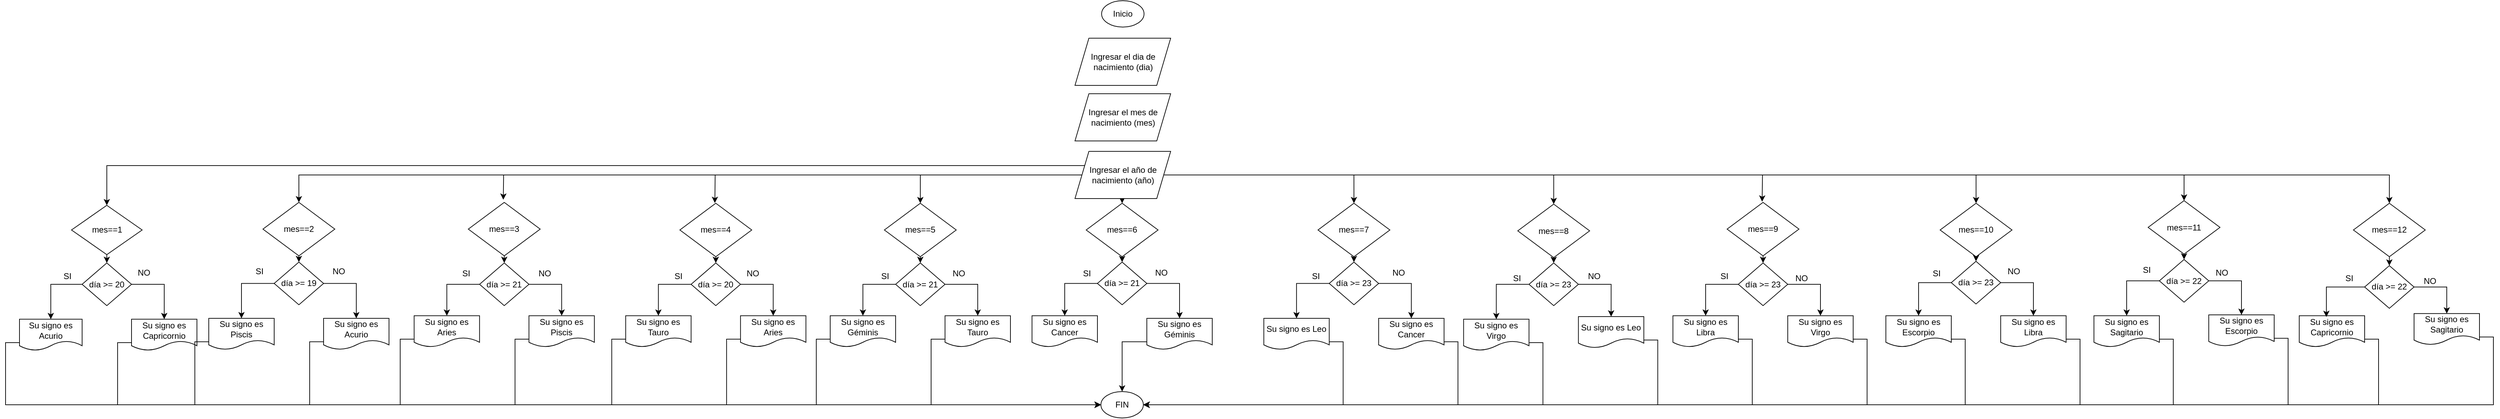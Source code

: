 <mxfile version="24.0.1" type="google">
  <diagram name="Página-1" id="RFd3nQmtXvrP8L3LUhLY">
    <mxGraphModel grid="1" page="1" gridSize="10" guides="1" tooltips="1" connect="1" arrows="1" fold="1" pageScale="1" pageWidth="827" pageHeight="1169" math="0" shadow="0">
      <root>
        <mxCell id="0" />
        <mxCell id="1" parent="0" />
        <mxCell id="sHqzyULpG_yxHivqWB2C-1" value="Inicio" style="ellipse;whiteSpace=wrap;html=1;" vertex="1" parent="1">
          <mxGeometry x="-414" y="-3758" width="61" height="38" as="geometry" />
        </mxCell>
        <mxCell id="sHqzyULpG_yxHivqWB2C-2" value="Ingresar el dia de nacimiento (dia)" style="shape=parallelogram;perimeter=parallelogramPerimeter;whiteSpace=wrap;html=1;fixedSize=1;" vertex="1" parent="1">
          <mxGeometry x="-452.25" y="-3704" width="137.5" height="68" as="geometry" />
        </mxCell>
        <mxCell id="sHqzyULpG_yxHivqWB2C-3" value="Ingresar el mes de nacimiento (mes)" style="shape=parallelogram;perimeter=parallelogramPerimeter;whiteSpace=wrap;html=1;fixedSize=1;" vertex="1" parent="1">
          <mxGeometry x="-452.25" y="-3624" width="137.5" height="68" as="geometry" />
        </mxCell>
        <mxCell id="sHqzyULpG_yxHivqWB2C-4" style="edgeStyle=orthogonalEdgeStyle;rounded=0;orthogonalLoop=1;jettySize=auto;html=1;exitX=0;exitY=0.5;exitDx=0;exitDy=0;" edge="1" parent="1" source="sHqzyULpG_yxHivqWB2C-16">
          <mxGeometry relative="1" as="geometry">
            <mxPoint x="-1273.765" y="-3471.353" as="targetPoint" />
          </mxGeometry>
        </mxCell>
        <mxCell id="sHqzyULpG_yxHivqWB2C-5" style="edgeStyle=orthogonalEdgeStyle;rounded=0;orthogonalLoop=1;jettySize=auto;html=1;exitX=0;exitY=0.5;exitDx=0;exitDy=0;" edge="1" parent="1" source="sHqzyULpG_yxHivqWB2C-16">
          <mxGeometry relative="1" as="geometry">
            <mxPoint x="-969.765" y="-3466.647" as="targetPoint" />
          </mxGeometry>
        </mxCell>
        <mxCell id="sHqzyULpG_yxHivqWB2C-6" style="edgeStyle=orthogonalEdgeStyle;rounded=0;orthogonalLoop=1;jettySize=auto;html=1;exitX=0;exitY=0.5;exitDx=0;exitDy=0;entryX=0.5;entryY=0;entryDx=0;entryDy=0;" edge="1" parent="1" source="sHqzyULpG_yxHivqWB2C-16" target="sHqzyULpG_yxHivqWB2C-54">
          <mxGeometry relative="1" as="geometry" />
        </mxCell>
        <mxCell id="sHqzyULpG_yxHivqWB2C-7" style="edgeStyle=orthogonalEdgeStyle;rounded=0;orthogonalLoop=1;jettySize=auto;html=1;exitX=0.5;exitY=1;exitDx=0;exitDy=0;entryX=0.5;entryY=0;entryDx=0;entryDy=0;" edge="1" parent="1" source="sHqzyULpG_yxHivqWB2C-16" target="sHqzyULpG_yxHivqWB2C-63">
          <mxGeometry relative="1" as="geometry" />
        </mxCell>
        <mxCell id="sHqzyULpG_yxHivqWB2C-8" style="edgeStyle=orthogonalEdgeStyle;rounded=0;orthogonalLoop=1;jettySize=auto;html=1;exitX=1;exitY=0.5;exitDx=0;exitDy=0;entryX=0.5;entryY=0;entryDx=0;entryDy=0;" edge="1" parent="1" source="sHqzyULpG_yxHivqWB2C-16" target="sHqzyULpG_yxHivqWB2C-71">
          <mxGeometry relative="1" as="geometry" />
        </mxCell>
        <mxCell id="sHqzyULpG_yxHivqWB2C-9" style="edgeStyle=orthogonalEdgeStyle;rounded=0;orthogonalLoop=1;jettySize=auto;html=1;exitX=1;exitY=0.5;exitDx=0;exitDy=0;entryX=0.5;entryY=0;entryDx=0;entryDy=0;" edge="1" parent="1" source="sHqzyULpG_yxHivqWB2C-16" target="sHqzyULpG_yxHivqWB2C-80">
          <mxGeometry relative="1" as="geometry" />
        </mxCell>
        <mxCell id="sHqzyULpG_yxHivqWB2C-10" style="edgeStyle=orthogonalEdgeStyle;rounded=0;orthogonalLoop=1;jettySize=auto;html=1;exitX=1;exitY=0.5;exitDx=0;exitDy=0;" edge="1" parent="1" source="sHqzyULpG_yxHivqWB2C-16">
          <mxGeometry relative="1" as="geometry">
            <mxPoint x="535.177" y="-3468.529" as="targetPoint" />
          </mxGeometry>
        </mxCell>
        <mxCell id="sHqzyULpG_yxHivqWB2C-11" style="edgeStyle=orthogonalEdgeStyle;rounded=0;orthogonalLoop=1;jettySize=auto;html=1;exitX=1;exitY=0.5;exitDx=0;exitDy=0;entryX=0.5;entryY=0;entryDx=0;entryDy=0;" edge="1" parent="1" source="sHqzyULpG_yxHivqWB2C-16" target="sHqzyULpG_yxHivqWB2C-98">
          <mxGeometry relative="1" as="geometry" />
        </mxCell>
        <mxCell id="sHqzyULpG_yxHivqWB2C-12" style="edgeStyle=orthogonalEdgeStyle;rounded=0;orthogonalLoop=1;jettySize=auto;html=1;exitX=0;exitY=0.5;exitDx=0;exitDy=0;entryX=0.5;entryY=0;entryDx=0;entryDy=0;" edge="1" parent="1" source="sHqzyULpG_yxHivqWB2C-16" target="sHqzyULpG_yxHivqWB2C-25">
          <mxGeometry relative="1" as="geometry" />
        </mxCell>
        <mxCell id="sHqzyULpG_yxHivqWB2C-13" style="edgeStyle=orthogonalEdgeStyle;rounded=0;orthogonalLoop=1;jettySize=auto;html=1;exitX=0;exitY=0.25;exitDx=0;exitDy=0;entryX=0.5;entryY=0;entryDx=0;entryDy=0;" edge="1" parent="1" source="sHqzyULpG_yxHivqWB2C-16" target="sHqzyULpG_yxHivqWB2C-18">
          <mxGeometry relative="1" as="geometry" />
        </mxCell>
        <mxCell id="sHqzyULpG_yxHivqWB2C-14" style="edgeStyle=orthogonalEdgeStyle;rounded=0;orthogonalLoop=1;jettySize=auto;html=1;exitX=1;exitY=0.5;exitDx=0;exitDy=0;entryX=0.5;entryY=0;entryDx=0;entryDy=0;" edge="1" parent="1" source="sHqzyULpG_yxHivqWB2C-16" target="sHqzyULpG_yxHivqWB2C-107">
          <mxGeometry relative="1" as="geometry" />
        </mxCell>
        <mxCell id="sHqzyULpG_yxHivqWB2C-15" style="edgeStyle=orthogonalEdgeStyle;rounded=0;orthogonalLoop=1;jettySize=auto;html=1;exitX=1;exitY=0.5;exitDx=0;exitDy=0;entryX=0.5;entryY=0;entryDx=0;entryDy=0;" edge="1" parent="1" source="sHqzyULpG_yxHivqWB2C-16" target="sHqzyULpG_yxHivqWB2C-116">
          <mxGeometry relative="1" as="geometry" />
        </mxCell>
        <mxCell id="sHqzyULpG_yxHivqWB2C-16" value="Ingresar el año de nacimiento (año)" style="shape=parallelogram;perimeter=parallelogramPerimeter;whiteSpace=wrap;html=1;fixedSize=1;" vertex="1" parent="1">
          <mxGeometry x="-452.25" y="-3541" width="137.5" height="68" as="geometry" />
        </mxCell>
        <mxCell id="sHqzyULpG_yxHivqWB2C-17" style="edgeStyle=orthogonalEdgeStyle;rounded=0;orthogonalLoop=1;jettySize=auto;html=1;exitX=0.5;exitY=1;exitDx=0;exitDy=0;entryX=0.5;entryY=0;entryDx=0;entryDy=0;" edge="1" parent="1" source="sHqzyULpG_yxHivqWB2C-18" target="sHqzyULpG_yxHivqWB2C-21">
          <mxGeometry relative="1" as="geometry" />
        </mxCell>
        <mxCell id="sHqzyULpG_yxHivqWB2C-18" value="mes==1" style="rhombus;whiteSpace=wrap;html=1;" vertex="1" parent="1">
          <mxGeometry x="-1894.25" y="-3463.25" width="101.5" height="71" as="geometry" />
        </mxCell>
        <mxCell id="sHqzyULpG_yxHivqWB2C-19" style="edgeStyle=orthogonalEdgeStyle;rounded=0;orthogonalLoop=1;jettySize=auto;html=1;exitX=0;exitY=0.5;exitDx=0;exitDy=0;entryX=0.5;entryY=0;entryDx=0;entryDy=0;" edge="1" parent="1" source="sHqzyULpG_yxHivqWB2C-21" target="sHqzyULpG_yxHivqWB2C-23">
          <mxGeometry relative="1" as="geometry" />
        </mxCell>
        <mxCell id="sHqzyULpG_yxHivqWB2C-20" style="edgeStyle=orthogonalEdgeStyle;rounded=0;orthogonalLoop=1;jettySize=auto;html=1;exitX=1;exitY=0.5;exitDx=0;exitDy=0;entryX=0.5;entryY=0;entryDx=0;entryDy=0;" edge="1" parent="1" source="sHqzyULpG_yxHivqWB2C-21" target="sHqzyULpG_yxHivqWB2C-27">
          <mxGeometry relative="1" as="geometry" />
        </mxCell>
        <mxCell id="sHqzyULpG_yxHivqWB2C-21" value="día &amp;gt;= 20" style="rhombus;whiteSpace=wrap;html=1;" vertex="1" parent="1">
          <mxGeometry x="-1879" y="-3380.25" width="71" height="61.5" as="geometry" />
        </mxCell>
        <mxCell id="sHqzyULpG_yxHivqWB2C-22" style="edgeStyle=orthogonalEdgeStyle;rounded=0;orthogonalLoop=1;jettySize=auto;html=1;exitX=0;exitY=0.75;exitDx=0;exitDy=0;entryX=0;entryY=0.5;entryDx=0;entryDy=0;" edge="1" parent="1" source="sHqzyULpG_yxHivqWB2C-23" target="sHqzyULpG_yxHivqWB2C-124">
          <mxGeometry relative="1" as="geometry" />
        </mxCell>
        <mxCell id="sHqzyULpG_yxHivqWB2C-23" value="Su signo es Acurio" style="shape=document;whiteSpace=wrap;html=1;boundedLbl=1;" vertex="1" parent="1">
          <mxGeometry x="-1969" y="-3299.25" width="90" height="45" as="geometry" />
        </mxCell>
        <mxCell id="sHqzyULpG_yxHivqWB2C-24" style="edgeStyle=orthogonalEdgeStyle;rounded=0;orthogonalLoop=1;jettySize=auto;html=1;exitX=0.5;exitY=1;exitDx=0;exitDy=0;entryX=0.5;entryY=0;entryDx=0;entryDy=0;" edge="1" parent="1" source="sHqzyULpG_yxHivqWB2C-25" target="sHqzyULpG_yxHivqWB2C-32">
          <mxGeometry relative="1" as="geometry" />
        </mxCell>
        <mxCell id="sHqzyULpG_yxHivqWB2C-25" value="mes==2" style="rhombus;whiteSpace=wrap;html=1;" vertex="1" parent="1">
          <mxGeometry x="-1619.12" y="-3467.5" width="103.25" height="77" as="geometry" />
        </mxCell>
        <mxCell id="sHqzyULpG_yxHivqWB2C-26" style="edgeStyle=orthogonalEdgeStyle;rounded=0;orthogonalLoop=1;jettySize=auto;html=1;exitX=0;exitY=0.75;exitDx=0;exitDy=0;entryX=0;entryY=0.5;entryDx=0;entryDy=0;" edge="1" parent="1" source="sHqzyULpG_yxHivqWB2C-27" target="sHqzyULpG_yxHivqWB2C-124">
          <mxGeometry relative="1" as="geometry" />
        </mxCell>
        <mxCell id="sHqzyULpG_yxHivqWB2C-27" value="Su signo es Capricornio" style="shape=document;whiteSpace=wrap;html=1;boundedLbl=1;" vertex="1" parent="1">
          <mxGeometry x="-1808" y="-3299.25" width="94" height="45" as="geometry" />
        </mxCell>
        <mxCell id="sHqzyULpG_yxHivqWB2C-28" style="edgeStyle=orthogonalEdgeStyle;rounded=0;orthogonalLoop=1;jettySize=auto;html=1;exitX=0;exitY=0.75;exitDx=0;exitDy=0;entryX=0;entryY=0.5;entryDx=0;entryDy=0;" edge="1" parent="1" source="sHqzyULpG_yxHivqWB2C-29" target="sHqzyULpG_yxHivqWB2C-124">
          <mxGeometry relative="1" as="geometry" />
        </mxCell>
        <mxCell id="sHqzyULpG_yxHivqWB2C-29" value="Su signo es Piscis" style="shape=document;whiteSpace=wrap;html=1;boundedLbl=1;" vertex="1" parent="1">
          <mxGeometry x="-1697" y="-3300.5" width="94" height="45" as="geometry" />
        </mxCell>
        <mxCell id="sHqzyULpG_yxHivqWB2C-30" style="edgeStyle=orthogonalEdgeStyle;rounded=0;orthogonalLoop=1;jettySize=auto;html=1;exitX=0;exitY=0.5;exitDx=0;exitDy=0;entryX=0.5;entryY=0;entryDx=0;entryDy=0;" edge="1" parent="1" source="sHqzyULpG_yxHivqWB2C-32" target="sHqzyULpG_yxHivqWB2C-29">
          <mxGeometry relative="1" as="geometry" />
        </mxCell>
        <mxCell id="sHqzyULpG_yxHivqWB2C-31" style="edgeStyle=orthogonalEdgeStyle;rounded=0;orthogonalLoop=1;jettySize=auto;html=1;exitX=1;exitY=0.5;exitDx=0;exitDy=0;entryX=0.5;entryY=0;entryDx=0;entryDy=0;" edge="1" parent="1" source="sHqzyULpG_yxHivqWB2C-32" target="sHqzyULpG_yxHivqWB2C-34">
          <mxGeometry relative="1" as="geometry" />
        </mxCell>
        <mxCell id="sHqzyULpG_yxHivqWB2C-32" value="día &amp;gt;= 19" style="rhombus;whiteSpace=wrap;html=1;" vertex="1" parent="1">
          <mxGeometry x="-1603" y="-3381.5" width="71" height="61.5" as="geometry" />
        </mxCell>
        <mxCell id="sHqzyULpG_yxHivqWB2C-33" style="edgeStyle=orthogonalEdgeStyle;rounded=0;orthogonalLoop=1;jettySize=auto;html=1;exitX=0;exitY=0.75;exitDx=0;exitDy=0;entryX=0;entryY=0.5;entryDx=0;entryDy=0;" edge="1" parent="1" source="sHqzyULpG_yxHivqWB2C-34" target="sHqzyULpG_yxHivqWB2C-124">
          <mxGeometry relative="1" as="geometry" />
        </mxCell>
        <mxCell id="sHqzyULpG_yxHivqWB2C-34" value="Su signo es Acurio" style="shape=document;whiteSpace=wrap;html=1;boundedLbl=1;" vertex="1" parent="1">
          <mxGeometry x="-1532" y="-3300.5" width="94" height="45" as="geometry" />
        </mxCell>
        <mxCell id="sHqzyULpG_yxHivqWB2C-35" style="edgeStyle=orthogonalEdgeStyle;rounded=0;orthogonalLoop=1;jettySize=auto;html=1;exitX=0.5;exitY=1;exitDx=0;exitDy=0;entryX=0.5;entryY=0;entryDx=0;entryDy=0;" edge="1" parent="1" source="sHqzyULpG_yxHivqWB2C-36" target="sHqzyULpG_yxHivqWB2C-39">
          <mxGeometry relative="1" as="geometry" />
        </mxCell>
        <mxCell id="sHqzyULpG_yxHivqWB2C-36" value="mes==3" style="rhombus;whiteSpace=wrap;html=1;" vertex="1" parent="1">
          <mxGeometry x="-1324" y="-3467.5" width="103.25" height="77" as="geometry" />
        </mxCell>
        <mxCell id="sHqzyULpG_yxHivqWB2C-37" style="edgeStyle=orthogonalEdgeStyle;rounded=0;orthogonalLoop=1;jettySize=auto;html=1;exitX=0;exitY=0.5;exitDx=0;exitDy=0;entryX=0.5;entryY=0;entryDx=0;entryDy=0;" edge="1" parent="1" source="sHqzyULpG_yxHivqWB2C-39" target="sHqzyULpG_yxHivqWB2C-41">
          <mxGeometry relative="1" as="geometry" />
        </mxCell>
        <mxCell id="sHqzyULpG_yxHivqWB2C-38" style="edgeStyle=orthogonalEdgeStyle;rounded=0;orthogonalLoop=1;jettySize=auto;html=1;exitX=1;exitY=0.5;exitDx=0;exitDy=0;entryX=0.5;entryY=0;entryDx=0;entryDy=0;" edge="1" parent="1" source="sHqzyULpG_yxHivqWB2C-39" target="sHqzyULpG_yxHivqWB2C-43">
          <mxGeometry relative="1" as="geometry" />
        </mxCell>
        <mxCell id="sHqzyULpG_yxHivqWB2C-39" value="día &amp;gt;= 21" style="rhombus;whiteSpace=wrap;html=1;" vertex="1" parent="1">
          <mxGeometry x="-1307.88" y="-3380.25" width="71" height="61.5" as="geometry" />
        </mxCell>
        <mxCell id="sHqzyULpG_yxHivqWB2C-40" style="edgeStyle=orthogonalEdgeStyle;rounded=0;orthogonalLoop=1;jettySize=auto;html=1;exitX=0;exitY=0.75;exitDx=0;exitDy=0;entryX=0;entryY=0.5;entryDx=0;entryDy=0;" edge="1" parent="1" source="sHqzyULpG_yxHivqWB2C-41" target="sHqzyULpG_yxHivqWB2C-124">
          <mxGeometry relative="1" as="geometry" />
        </mxCell>
        <mxCell id="sHqzyULpG_yxHivqWB2C-41" value="Su signo es Aries" style="shape=document;whiteSpace=wrap;html=1;boundedLbl=1;" vertex="1" parent="1">
          <mxGeometry x="-1401.88" y="-3304.25" width="94" height="45" as="geometry" />
        </mxCell>
        <mxCell id="sHqzyULpG_yxHivqWB2C-42" style="edgeStyle=orthogonalEdgeStyle;rounded=0;orthogonalLoop=1;jettySize=auto;html=1;exitX=0;exitY=0.75;exitDx=0;exitDy=0;entryX=0;entryY=0.5;entryDx=0;entryDy=0;" edge="1" parent="1" source="sHqzyULpG_yxHivqWB2C-43" target="sHqzyULpG_yxHivqWB2C-124">
          <mxGeometry relative="1" as="geometry" />
        </mxCell>
        <mxCell id="sHqzyULpG_yxHivqWB2C-43" value="Su signo es Piscis" style="shape=document;whiteSpace=wrap;html=1;boundedLbl=1;" vertex="1" parent="1">
          <mxGeometry x="-1236.88" y="-3304.25" width="94" height="45" as="geometry" />
        </mxCell>
        <mxCell id="sHqzyULpG_yxHivqWB2C-44" style="edgeStyle=orthogonalEdgeStyle;rounded=0;orthogonalLoop=1;jettySize=auto;html=1;exitX=0.5;exitY=1;exitDx=0;exitDy=0;entryX=0.5;entryY=0;entryDx=0;entryDy=0;" edge="1" parent="1" source="sHqzyULpG_yxHivqWB2C-45" target="sHqzyULpG_yxHivqWB2C-48">
          <mxGeometry relative="1" as="geometry" />
        </mxCell>
        <mxCell id="sHqzyULpG_yxHivqWB2C-45" value="mes==4" style="rhombus;whiteSpace=wrap;html=1;" vertex="1" parent="1">
          <mxGeometry x="-1020" y="-3466.25" width="103.25" height="77" as="geometry" />
        </mxCell>
        <mxCell id="sHqzyULpG_yxHivqWB2C-46" style="edgeStyle=orthogonalEdgeStyle;rounded=0;orthogonalLoop=1;jettySize=auto;html=1;exitX=0;exitY=0.5;exitDx=0;exitDy=0;entryX=0.5;entryY=0;entryDx=0;entryDy=0;" edge="1" parent="1" source="sHqzyULpG_yxHivqWB2C-48" target="sHqzyULpG_yxHivqWB2C-52">
          <mxGeometry relative="1" as="geometry" />
        </mxCell>
        <mxCell id="sHqzyULpG_yxHivqWB2C-47" style="edgeStyle=orthogonalEdgeStyle;rounded=0;orthogonalLoop=1;jettySize=auto;html=1;exitX=1;exitY=0.5;exitDx=0;exitDy=0;entryX=0.5;entryY=0;entryDx=0;entryDy=0;" edge="1" parent="1" source="sHqzyULpG_yxHivqWB2C-48" target="sHqzyULpG_yxHivqWB2C-50">
          <mxGeometry relative="1" as="geometry" />
        </mxCell>
        <mxCell id="sHqzyULpG_yxHivqWB2C-48" value="día &amp;gt;= 20" style="rhombus;whiteSpace=wrap;html=1;" vertex="1" parent="1">
          <mxGeometry x="-1003.88" y="-3380.25" width="71" height="61.5" as="geometry" />
        </mxCell>
        <mxCell id="sHqzyULpG_yxHivqWB2C-49" style="edgeStyle=orthogonalEdgeStyle;rounded=0;orthogonalLoop=1;jettySize=auto;html=1;exitX=0;exitY=0.75;exitDx=0;exitDy=0;entryX=0;entryY=0.5;entryDx=0;entryDy=0;" edge="1" parent="1" source="sHqzyULpG_yxHivqWB2C-50" target="sHqzyULpG_yxHivqWB2C-124">
          <mxGeometry relative="1" as="geometry" />
        </mxCell>
        <mxCell id="sHqzyULpG_yxHivqWB2C-50" value="Su signo es Aries" style="shape=document;whiteSpace=wrap;html=1;boundedLbl=1;" vertex="1" parent="1">
          <mxGeometry x="-932.88" y="-3304.25" width="94" height="45" as="geometry" />
        </mxCell>
        <mxCell id="sHqzyULpG_yxHivqWB2C-51" style="edgeStyle=orthogonalEdgeStyle;rounded=0;orthogonalLoop=1;jettySize=auto;html=1;exitX=0;exitY=0.75;exitDx=0;exitDy=0;entryX=0;entryY=0.5;entryDx=0;entryDy=0;" edge="1" parent="1" source="sHqzyULpG_yxHivqWB2C-52" target="sHqzyULpG_yxHivqWB2C-124">
          <mxGeometry relative="1" as="geometry" />
        </mxCell>
        <mxCell id="sHqzyULpG_yxHivqWB2C-52" value="Su signo es Tauro" style="shape=document;whiteSpace=wrap;html=1;boundedLbl=1;" vertex="1" parent="1">
          <mxGeometry x="-1097.88" y="-3304.25" width="94" height="45" as="geometry" />
        </mxCell>
        <mxCell id="sHqzyULpG_yxHivqWB2C-53" style="edgeStyle=orthogonalEdgeStyle;rounded=0;orthogonalLoop=1;jettySize=auto;html=1;exitX=0.5;exitY=1;exitDx=0;exitDy=0;entryX=0.5;entryY=0;entryDx=0;entryDy=0;" edge="1" parent="1" source="sHqzyULpG_yxHivqWB2C-54" target="sHqzyULpG_yxHivqWB2C-57">
          <mxGeometry relative="1" as="geometry" />
        </mxCell>
        <mxCell id="sHqzyULpG_yxHivqWB2C-54" value="mes==5" style="rhombus;whiteSpace=wrap;html=1;" vertex="1" parent="1">
          <mxGeometry x="-726.12" y="-3466.25" width="103.25" height="77" as="geometry" />
        </mxCell>
        <mxCell id="sHqzyULpG_yxHivqWB2C-55" style="edgeStyle=orthogonalEdgeStyle;rounded=0;orthogonalLoop=1;jettySize=auto;html=1;exitX=0;exitY=0.5;exitDx=0;exitDy=0;entryX=0.5;entryY=0;entryDx=0;entryDy=0;" edge="1" parent="1" source="sHqzyULpG_yxHivqWB2C-57" target="sHqzyULpG_yxHivqWB2C-59">
          <mxGeometry relative="1" as="geometry" />
        </mxCell>
        <mxCell id="sHqzyULpG_yxHivqWB2C-56" style="edgeStyle=orthogonalEdgeStyle;rounded=0;orthogonalLoop=1;jettySize=auto;html=1;exitX=1;exitY=0.5;exitDx=0;exitDy=0;entryX=0.5;entryY=0;entryDx=0;entryDy=0;" edge="1" parent="1" source="sHqzyULpG_yxHivqWB2C-57" target="sHqzyULpG_yxHivqWB2C-61">
          <mxGeometry relative="1" as="geometry" />
        </mxCell>
        <mxCell id="sHqzyULpG_yxHivqWB2C-57" value="día &amp;gt;= 21" style="rhombus;whiteSpace=wrap;html=1;" vertex="1" parent="1">
          <mxGeometry x="-710" y="-3380.25" width="71" height="61.5" as="geometry" />
        </mxCell>
        <mxCell id="sHqzyULpG_yxHivqWB2C-58" style="edgeStyle=orthogonalEdgeStyle;rounded=0;orthogonalLoop=1;jettySize=auto;html=1;exitX=0;exitY=0.75;exitDx=0;exitDy=0;entryX=0;entryY=0.5;entryDx=0;entryDy=0;" edge="1" parent="1" source="sHqzyULpG_yxHivqWB2C-59" target="sHqzyULpG_yxHivqWB2C-124">
          <mxGeometry relative="1" as="geometry" />
        </mxCell>
        <mxCell id="sHqzyULpG_yxHivqWB2C-59" value="Su signo es Géminis" style="shape=document;whiteSpace=wrap;html=1;boundedLbl=1;" vertex="1" parent="1">
          <mxGeometry x="-804" y="-3304.25" width="94" height="45" as="geometry" />
        </mxCell>
        <mxCell id="sHqzyULpG_yxHivqWB2C-60" style="edgeStyle=orthogonalEdgeStyle;rounded=0;orthogonalLoop=1;jettySize=auto;html=1;exitX=0;exitY=0.75;exitDx=0;exitDy=0;entryX=0;entryY=0.5;entryDx=0;entryDy=0;" edge="1" parent="1" source="sHqzyULpG_yxHivqWB2C-61" target="sHqzyULpG_yxHivqWB2C-124">
          <mxGeometry relative="1" as="geometry" />
        </mxCell>
        <mxCell id="sHqzyULpG_yxHivqWB2C-61" value="Su signo es Tauro" style="shape=document;whiteSpace=wrap;html=1;boundedLbl=1;" vertex="1" parent="1">
          <mxGeometry x="-639" y="-3304.25" width="94" height="45" as="geometry" />
        </mxCell>
        <mxCell id="sHqzyULpG_yxHivqWB2C-62" style="edgeStyle=orthogonalEdgeStyle;rounded=0;orthogonalLoop=1;jettySize=auto;html=1;exitX=0.5;exitY=1;exitDx=0;exitDy=0;entryX=0.5;entryY=0;entryDx=0;entryDy=0;" edge="1" parent="1" source="sHqzyULpG_yxHivqWB2C-63" target="sHqzyULpG_yxHivqWB2C-66">
          <mxGeometry relative="1" as="geometry" />
        </mxCell>
        <mxCell id="sHqzyULpG_yxHivqWB2C-63" value="mes==6" style="rhombus;whiteSpace=wrap;html=1;" vertex="1" parent="1">
          <mxGeometry x="-436.12" y="-3466.25" width="103.25" height="77" as="geometry" />
        </mxCell>
        <mxCell id="sHqzyULpG_yxHivqWB2C-64" style="edgeStyle=orthogonalEdgeStyle;rounded=0;orthogonalLoop=1;jettySize=auto;html=1;exitX=0;exitY=0.5;exitDx=0;exitDy=0;entryX=0.5;entryY=0;entryDx=0;entryDy=0;" edge="1" parent="1" source="sHqzyULpG_yxHivqWB2C-66" target="sHqzyULpG_yxHivqWB2C-67">
          <mxGeometry relative="1" as="geometry" />
        </mxCell>
        <mxCell id="sHqzyULpG_yxHivqWB2C-65" style="edgeStyle=orthogonalEdgeStyle;rounded=0;orthogonalLoop=1;jettySize=auto;html=1;exitX=1;exitY=0.5;exitDx=0;exitDy=0;entryX=0.5;entryY=0;entryDx=0;entryDy=0;" edge="1" parent="1" source="sHqzyULpG_yxHivqWB2C-66" target="sHqzyULpG_yxHivqWB2C-69">
          <mxGeometry relative="1" as="geometry" />
        </mxCell>
        <mxCell id="sHqzyULpG_yxHivqWB2C-66" value="día &amp;gt;= 21" style="rhombus;whiteSpace=wrap;html=1;" vertex="1" parent="1">
          <mxGeometry x="-420" y="-3381.5" width="71" height="61.5" as="geometry" />
        </mxCell>
        <mxCell id="sHqzyULpG_yxHivqWB2C-67" value="Su signo es Cancer" style="shape=document;whiteSpace=wrap;html=1;boundedLbl=1;" vertex="1" parent="1">
          <mxGeometry x="-514" y="-3304.25" width="94" height="45" as="geometry" />
        </mxCell>
        <mxCell id="sHqzyULpG_yxHivqWB2C-68" style="edgeStyle=orthogonalEdgeStyle;rounded=0;orthogonalLoop=1;jettySize=auto;html=1;exitX=0;exitY=0.75;exitDx=0;exitDy=0;entryX=0.5;entryY=0;entryDx=0;entryDy=0;" edge="1" parent="1" source="sHqzyULpG_yxHivqWB2C-69" target="sHqzyULpG_yxHivqWB2C-124">
          <mxGeometry relative="1" as="geometry" />
        </mxCell>
        <mxCell id="sHqzyULpG_yxHivqWB2C-69" value="Su signo es Géminis" style="shape=document;whiteSpace=wrap;html=1;boundedLbl=1;" vertex="1" parent="1">
          <mxGeometry x="-349" y="-3300.5" width="94" height="45" as="geometry" />
        </mxCell>
        <mxCell id="sHqzyULpG_yxHivqWB2C-70" style="edgeStyle=orthogonalEdgeStyle;rounded=0;orthogonalLoop=1;jettySize=auto;html=1;exitX=0.5;exitY=1;exitDx=0;exitDy=0;entryX=0.5;entryY=0;entryDx=0;entryDy=0;" edge="1" parent="1" source="sHqzyULpG_yxHivqWB2C-71" target="sHqzyULpG_yxHivqWB2C-74">
          <mxGeometry relative="1" as="geometry" />
        </mxCell>
        <mxCell id="sHqzyULpG_yxHivqWB2C-71" value="mes==7" style="rhombus;whiteSpace=wrap;html=1;" vertex="1" parent="1">
          <mxGeometry x="-103" y="-3466.25" width="103.25" height="77" as="geometry" />
        </mxCell>
        <mxCell id="sHqzyULpG_yxHivqWB2C-72" style="edgeStyle=orthogonalEdgeStyle;rounded=0;orthogonalLoop=1;jettySize=auto;html=1;exitX=0;exitY=0.5;exitDx=0;exitDy=0;entryX=0.5;entryY=0;entryDx=0;entryDy=0;" edge="1" parent="1" source="sHqzyULpG_yxHivqWB2C-74" target="sHqzyULpG_yxHivqWB2C-76">
          <mxGeometry relative="1" as="geometry" />
        </mxCell>
        <mxCell id="sHqzyULpG_yxHivqWB2C-73" style="edgeStyle=orthogonalEdgeStyle;rounded=0;orthogonalLoop=1;jettySize=auto;html=1;exitX=1;exitY=0.5;exitDx=0;exitDy=0;entryX=0.5;entryY=0;entryDx=0;entryDy=0;" edge="1" parent="1" source="sHqzyULpG_yxHivqWB2C-74" target="sHqzyULpG_yxHivqWB2C-78">
          <mxGeometry relative="1" as="geometry" />
        </mxCell>
        <mxCell id="sHqzyULpG_yxHivqWB2C-74" value="día &amp;gt;= 23" style="rhombus;whiteSpace=wrap;html=1;" vertex="1" parent="1">
          <mxGeometry x="-86.88" y="-3381.5" width="71" height="61.5" as="geometry" />
        </mxCell>
        <mxCell id="sHqzyULpG_yxHivqWB2C-75" style="edgeStyle=orthogonalEdgeStyle;rounded=0;orthogonalLoop=1;jettySize=auto;html=1;exitX=1;exitY=0.75;exitDx=0;exitDy=0;entryX=1;entryY=0.5;entryDx=0;entryDy=0;" edge="1" parent="1" source="sHqzyULpG_yxHivqWB2C-76" target="sHqzyULpG_yxHivqWB2C-124">
          <mxGeometry relative="1" as="geometry" />
        </mxCell>
        <mxCell id="sHqzyULpG_yxHivqWB2C-76" value="Su signo es Leo" style="shape=document;whiteSpace=wrap;html=1;boundedLbl=1;" vertex="1" parent="1">
          <mxGeometry x="-180.88" y="-3300.5" width="94" height="45" as="geometry" />
        </mxCell>
        <mxCell id="sHqzyULpG_yxHivqWB2C-77" style="edgeStyle=orthogonalEdgeStyle;rounded=0;orthogonalLoop=1;jettySize=auto;html=1;exitX=1;exitY=0.75;exitDx=0;exitDy=0;entryX=1;entryY=0.5;entryDx=0;entryDy=0;" edge="1" parent="1" source="sHqzyULpG_yxHivqWB2C-78" target="sHqzyULpG_yxHivqWB2C-124">
          <mxGeometry relative="1" as="geometry" />
        </mxCell>
        <mxCell id="sHqzyULpG_yxHivqWB2C-78" value="Su signo es Cancer" style="shape=document;whiteSpace=wrap;html=1;boundedLbl=1;" vertex="1" parent="1">
          <mxGeometry x="-15.88" y="-3300.5" width="94" height="45" as="geometry" />
        </mxCell>
        <mxCell id="sHqzyULpG_yxHivqWB2C-79" style="edgeStyle=orthogonalEdgeStyle;rounded=0;orthogonalLoop=1;jettySize=auto;html=1;exitX=0.5;exitY=1;exitDx=0;exitDy=0;entryX=0.5;entryY=0;entryDx=0;entryDy=0;" edge="1" parent="1" source="sHqzyULpG_yxHivqWB2C-80" target="sHqzyULpG_yxHivqWB2C-83">
          <mxGeometry relative="1" as="geometry" />
        </mxCell>
        <mxCell id="sHqzyULpG_yxHivqWB2C-80" value="mes==8" style="rhombus;whiteSpace=wrap;html=1;" vertex="1" parent="1">
          <mxGeometry x="184.06" y="-3465" width="103.25" height="77" as="geometry" />
        </mxCell>
        <mxCell id="sHqzyULpG_yxHivqWB2C-81" style="edgeStyle=orthogonalEdgeStyle;rounded=0;orthogonalLoop=1;jettySize=auto;html=1;exitX=0;exitY=0.5;exitDx=0;exitDy=0;entryX=0.5;entryY=0;entryDx=0;entryDy=0;" edge="1" parent="1" source="sHqzyULpG_yxHivqWB2C-83" target="sHqzyULpG_yxHivqWB2C-85">
          <mxGeometry relative="1" as="geometry" />
        </mxCell>
        <mxCell id="sHqzyULpG_yxHivqWB2C-82" style="edgeStyle=orthogonalEdgeStyle;rounded=0;orthogonalLoop=1;jettySize=auto;html=1;exitX=1;exitY=0.5;exitDx=0;exitDy=0;entryX=0.5;entryY=0;entryDx=0;entryDy=0;" edge="1" parent="1" source="sHqzyULpG_yxHivqWB2C-83" target="sHqzyULpG_yxHivqWB2C-87">
          <mxGeometry relative="1" as="geometry" />
        </mxCell>
        <mxCell id="sHqzyULpG_yxHivqWB2C-83" value="día &amp;gt;= 23" style="rhombus;whiteSpace=wrap;html=1;" vertex="1" parent="1">
          <mxGeometry x="200.19" y="-3380.25" width="71" height="61.5" as="geometry" />
        </mxCell>
        <mxCell id="sHqzyULpG_yxHivqWB2C-84" style="edgeStyle=orthogonalEdgeStyle;rounded=0;orthogonalLoop=1;jettySize=auto;html=1;exitX=1;exitY=0.75;exitDx=0;exitDy=0;entryX=1;entryY=0.5;entryDx=0;entryDy=0;" edge="1" parent="1" source="sHqzyULpG_yxHivqWB2C-85" target="sHqzyULpG_yxHivqWB2C-124">
          <mxGeometry relative="1" as="geometry" />
        </mxCell>
        <mxCell id="sHqzyULpG_yxHivqWB2C-85" value="Su signo es Virgo" style="shape=document;whiteSpace=wrap;html=1;boundedLbl=1;" vertex="1" parent="1">
          <mxGeometry x="106.19" y="-3299.25" width="94" height="45" as="geometry" />
        </mxCell>
        <mxCell id="sHqzyULpG_yxHivqWB2C-86" style="edgeStyle=orthogonalEdgeStyle;rounded=0;orthogonalLoop=1;jettySize=auto;html=1;exitX=1;exitY=0.75;exitDx=0;exitDy=0;entryX=1;entryY=0.5;entryDx=0;entryDy=0;" edge="1" parent="1" source="sHqzyULpG_yxHivqWB2C-87" target="sHqzyULpG_yxHivqWB2C-124">
          <mxGeometry relative="1" as="geometry" />
        </mxCell>
        <mxCell id="sHqzyULpG_yxHivqWB2C-87" value="Su signo es Leo" style="shape=document;whiteSpace=wrap;html=1;boundedLbl=1;" vertex="1" parent="1">
          <mxGeometry x="271.19" y="-3303" width="94" height="45" as="geometry" />
        </mxCell>
        <mxCell id="sHqzyULpG_yxHivqWB2C-88" style="edgeStyle=orthogonalEdgeStyle;rounded=0;orthogonalLoop=1;jettySize=auto;html=1;exitX=0.5;exitY=1;exitDx=0;exitDy=0;entryX=0.5;entryY=0;entryDx=0;entryDy=0;" edge="1" parent="1" source="sHqzyULpG_yxHivqWB2C-89" target="sHqzyULpG_yxHivqWB2C-92">
          <mxGeometry relative="1" as="geometry" />
        </mxCell>
        <mxCell id="sHqzyULpG_yxHivqWB2C-89" value="mes==9" style="rhombus;whiteSpace=wrap;html=1;" vertex="1" parent="1">
          <mxGeometry x="484.87" y="-3467.5" width="103.25" height="77" as="geometry" />
        </mxCell>
        <mxCell id="sHqzyULpG_yxHivqWB2C-90" style="edgeStyle=orthogonalEdgeStyle;rounded=0;orthogonalLoop=1;jettySize=auto;html=1;exitX=0;exitY=0.5;exitDx=0;exitDy=0;entryX=0.5;entryY=0;entryDx=0;entryDy=0;" edge="1" parent="1" source="sHqzyULpG_yxHivqWB2C-92" target="sHqzyULpG_yxHivqWB2C-94">
          <mxGeometry relative="1" as="geometry" />
        </mxCell>
        <mxCell id="sHqzyULpG_yxHivqWB2C-91" style="edgeStyle=orthogonalEdgeStyle;rounded=0;orthogonalLoop=1;jettySize=auto;html=1;exitX=1;exitY=0.5;exitDx=0;exitDy=0;entryX=0.5;entryY=0;entryDx=0;entryDy=0;" edge="1" parent="1" source="sHqzyULpG_yxHivqWB2C-92" target="sHqzyULpG_yxHivqWB2C-96">
          <mxGeometry relative="1" as="geometry" />
        </mxCell>
        <mxCell id="sHqzyULpG_yxHivqWB2C-92" value="día &amp;gt;= 23" style="rhombus;whiteSpace=wrap;html=1;" vertex="1" parent="1">
          <mxGeometry x="501" y="-3380.25" width="71" height="61.5" as="geometry" />
        </mxCell>
        <mxCell id="sHqzyULpG_yxHivqWB2C-93" style="edgeStyle=orthogonalEdgeStyle;rounded=0;orthogonalLoop=1;jettySize=auto;html=1;exitX=1;exitY=0.75;exitDx=0;exitDy=0;entryX=1;entryY=0.5;entryDx=0;entryDy=0;" edge="1" parent="1" source="sHqzyULpG_yxHivqWB2C-94" target="sHqzyULpG_yxHivqWB2C-124">
          <mxGeometry relative="1" as="geometry" />
        </mxCell>
        <mxCell id="sHqzyULpG_yxHivqWB2C-94" value="Su signo es Libra" style="shape=document;whiteSpace=wrap;html=1;boundedLbl=1;" vertex="1" parent="1">
          <mxGeometry x="407" y="-3304.25" width="94" height="45" as="geometry" />
        </mxCell>
        <mxCell id="sHqzyULpG_yxHivqWB2C-95" style="edgeStyle=orthogonalEdgeStyle;rounded=0;orthogonalLoop=1;jettySize=auto;html=1;exitX=1;exitY=0.75;exitDx=0;exitDy=0;entryX=1;entryY=0.5;entryDx=0;entryDy=0;" edge="1" parent="1" source="sHqzyULpG_yxHivqWB2C-96" target="sHqzyULpG_yxHivqWB2C-124">
          <mxGeometry relative="1" as="geometry" />
        </mxCell>
        <mxCell id="sHqzyULpG_yxHivqWB2C-96" value="Su signo es Virgo" style="shape=document;whiteSpace=wrap;html=1;boundedLbl=1;" vertex="1" parent="1">
          <mxGeometry x="572" y="-3304.25" width="94" height="45" as="geometry" />
        </mxCell>
        <mxCell id="sHqzyULpG_yxHivqWB2C-97" style="edgeStyle=orthogonalEdgeStyle;rounded=0;orthogonalLoop=1;jettySize=auto;html=1;exitX=0.5;exitY=1;exitDx=0;exitDy=0;entryX=0.5;entryY=0;entryDx=0;entryDy=0;" edge="1" parent="1" source="sHqzyULpG_yxHivqWB2C-98" target="sHqzyULpG_yxHivqWB2C-101">
          <mxGeometry relative="1" as="geometry" />
        </mxCell>
        <mxCell id="sHqzyULpG_yxHivqWB2C-98" value="mes==10" style="rhombus;whiteSpace=wrap;html=1;" vertex="1" parent="1">
          <mxGeometry x="791" y="-3466.25" width="103.25" height="77" as="geometry" />
        </mxCell>
        <mxCell id="sHqzyULpG_yxHivqWB2C-99" style="edgeStyle=orthogonalEdgeStyle;rounded=0;orthogonalLoop=1;jettySize=auto;html=1;exitX=0;exitY=0.5;exitDx=0;exitDy=0;entryX=0.5;entryY=0;entryDx=0;entryDy=0;" edge="1" parent="1" source="sHqzyULpG_yxHivqWB2C-101" target="sHqzyULpG_yxHivqWB2C-103">
          <mxGeometry relative="1" as="geometry" />
        </mxCell>
        <mxCell id="sHqzyULpG_yxHivqWB2C-100" style="edgeStyle=orthogonalEdgeStyle;rounded=0;orthogonalLoop=1;jettySize=auto;html=1;exitX=1;exitY=0.5;exitDx=0;exitDy=0;entryX=0.5;entryY=0;entryDx=0;entryDy=0;" edge="1" parent="1" source="sHqzyULpG_yxHivqWB2C-101" target="sHqzyULpG_yxHivqWB2C-105">
          <mxGeometry relative="1" as="geometry" />
        </mxCell>
        <mxCell id="sHqzyULpG_yxHivqWB2C-101" value="día &amp;gt;= 23" style="rhombus;whiteSpace=wrap;html=1;" vertex="1" parent="1">
          <mxGeometry x="807" y="-3382.63" width="71" height="61.5" as="geometry" />
        </mxCell>
        <mxCell id="sHqzyULpG_yxHivqWB2C-102" style="edgeStyle=orthogonalEdgeStyle;rounded=0;orthogonalLoop=1;jettySize=auto;html=1;exitX=1;exitY=0.75;exitDx=0;exitDy=0;entryX=1;entryY=0.5;entryDx=0;entryDy=0;" edge="1" parent="1" source="sHqzyULpG_yxHivqWB2C-103" target="sHqzyULpG_yxHivqWB2C-124">
          <mxGeometry relative="1" as="geometry" />
        </mxCell>
        <mxCell id="sHqzyULpG_yxHivqWB2C-103" value="Su signo es Escorpio" style="shape=document;whiteSpace=wrap;html=1;boundedLbl=1;" vertex="1" parent="1">
          <mxGeometry x="713" y="-3304.25" width="94" height="45" as="geometry" />
        </mxCell>
        <mxCell id="sHqzyULpG_yxHivqWB2C-104" style="edgeStyle=orthogonalEdgeStyle;rounded=0;orthogonalLoop=1;jettySize=auto;html=1;exitX=1;exitY=0.75;exitDx=0;exitDy=0;entryX=1;entryY=0.5;entryDx=0;entryDy=0;" edge="1" parent="1" source="sHqzyULpG_yxHivqWB2C-105" target="sHqzyULpG_yxHivqWB2C-124">
          <mxGeometry relative="1" as="geometry" />
        </mxCell>
        <mxCell id="sHqzyULpG_yxHivqWB2C-105" value="Su signo es Libra" style="shape=document;whiteSpace=wrap;html=1;boundedLbl=1;" vertex="1" parent="1">
          <mxGeometry x="878" y="-3304.25" width="94" height="45" as="geometry" />
        </mxCell>
        <mxCell id="sHqzyULpG_yxHivqWB2C-106" style="edgeStyle=orthogonalEdgeStyle;rounded=0;orthogonalLoop=1;jettySize=auto;html=1;exitX=0.5;exitY=1;exitDx=0;exitDy=0;entryX=0.5;entryY=0;entryDx=0;entryDy=0;" edge="1" parent="1" source="sHqzyULpG_yxHivqWB2C-107" target="sHqzyULpG_yxHivqWB2C-110">
          <mxGeometry relative="1" as="geometry" />
        </mxCell>
        <mxCell id="sHqzyULpG_yxHivqWB2C-107" value="mes==11" style="rhombus;whiteSpace=wrap;html=1;" vertex="1" parent="1">
          <mxGeometry x="1089.87" y="-3470" width="103.25" height="77" as="geometry" />
        </mxCell>
        <mxCell id="sHqzyULpG_yxHivqWB2C-108" style="edgeStyle=orthogonalEdgeStyle;rounded=0;orthogonalLoop=1;jettySize=auto;html=1;exitX=0;exitY=0.5;exitDx=0;exitDy=0;entryX=0.5;entryY=0;entryDx=0;entryDy=0;" edge="1" parent="1" source="sHqzyULpG_yxHivqWB2C-110" target="sHqzyULpG_yxHivqWB2C-112">
          <mxGeometry relative="1" as="geometry" />
        </mxCell>
        <mxCell id="sHqzyULpG_yxHivqWB2C-109" style="edgeStyle=orthogonalEdgeStyle;rounded=0;orthogonalLoop=1;jettySize=auto;html=1;exitX=1;exitY=0.5;exitDx=0;exitDy=0;entryX=0.5;entryY=0;entryDx=0;entryDy=0;" edge="1" parent="1" source="sHqzyULpG_yxHivqWB2C-110" target="sHqzyULpG_yxHivqWB2C-114">
          <mxGeometry relative="1" as="geometry" />
        </mxCell>
        <mxCell id="sHqzyULpG_yxHivqWB2C-110" value="día &amp;gt;= 22" style="rhombus;whiteSpace=wrap;html=1;" vertex="1" parent="1">
          <mxGeometry x="1106" y="-3385.25" width="71" height="61.5" as="geometry" />
        </mxCell>
        <mxCell id="sHqzyULpG_yxHivqWB2C-111" style="edgeStyle=orthogonalEdgeStyle;rounded=0;orthogonalLoop=1;jettySize=auto;html=1;exitX=1;exitY=0.75;exitDx=0;exitDy=0;entryX=1;entryY=0.5;entryDx=0;entryDy=0;" edge="1" parent="1" source="sHqzyULpG_yxHivqWB2C-112" target="sHqzyULpG_yxHivqWB2C-124">
          <mxGeometry relative="1" as="geometry" />
        </mxCell>
        <mxCell id="sHqzyULpG_yxHivqWB2C-112" value="Su signo es Sagitario" style="shape=document;whiteSpace=wrap;html=1;boundedLbl=1;" vertex="1" parent="1">
          <mxGeometry x="1012" y="-3304.25" width="94" height="45" as="geometry" />
        </mxCell>
        <mxCell id="sHqzyULpG_yxHivqWB2C-113" style="edgeStyle=orthogonalEdgeStyle;rounded=0;orthogonalLoop=1;jettySize=auto;html=1;exitX=1;exitY=0.75;exitDx=0;exitDy=0;entryX=1;entryY=0.5;entryDx=0;entryDy=0;" edge="1" parent="1" source="sHqzyULpG_yxHivqWB2C-114" target="sHqzyULpG_yxHivqWB2C-124">
          <mxGeometry relative="1" as="geometry" />
        </mxCell>
        <mxCell id="sHqzyULpG_yxHivqWB2C-114" value="Su signo es Escorpio" style="shape=document;whiteSpace=wrap;html=1;boundedLbl=1;" vertex="1" parent="1">
          <mxGeometry x="1177" y="-3305.5" width="94" height="45" as="geometry" />
        </mxCell>
        <mxCell id="sHqzyULpG_yxHivqWB2C-115" style="edgeStyle=orthogonalEdgeStyle;rounded=0;orthogonalLoop=1;jettySize=auto;html=1;exitX=0.5;exitY=1;exitDx=0;exitDy=0;entryX=0.5;entryY=0;entryDx=0;entryDy=0;" edge="1" parent="1" source="sHqzyULpG_yxHivqWB2C-116" target="sHqzyULpG_yxHivqWB2C-118">
          <mxGeometry relative="1" as="geometry" />
        </mxCell>
        <mxCell id="sHqzyULpG_yxHivqWB2C-116" value="mes==12" style="rhombus;whiteSpace=wrap;html=1;" vertex="1" parent="1">
          <mxGeometry x="1384.87" y="-3466.25" width="103.25" height="77" as="geometry" />
        </mxCell>
        <mxCell id="sHqzyULpG_yxHivqWB2C-117" style="edgeStyle=orthogonalEdgeStyle;rounded=0;orthogonalLoop=1;jettySize=auto;html=1;exitX=1;exitY=0.5;exitDx=0;exitDy=0;entryX=0.5;entryY=0;entryDx=0;entryDy=0;" edge="1" parent="1" source="sHqzyULpG_yxHivqWB2C-118" target="sHqzyULpG_yxHivqWB2C-122">
          <mxGeometry relative="1" as="geometry" />
        </mxCell>
        <mxCell id="sHqzyULpG_yxHivqWB2C-118" value="día &amp;gt;= 22" style="rhombus;whiteSpace=wrap;html=1;" vertex="1" parent="1">
          <mxGeometry x="1401.0" y="-3376.38" width="71" height="61.5" as="geometry" />
        </mxCell>
        <mxCell id="sHqzyULpG_yxHivqWB2C-119" style="edgeStyle=orthogonalEdgeStyle;rounded=0;orthogonalLoop=1;jettySize=auto;html=1;exitX=1;exitY=0.75;exitDx=0;exitDy=0;entryX=1;entryY=0.5;entryDx=0;entryDy=0;" edge="1" parent="1" source="sHqzyULpG_yxHivqWB2C-120" target="sHqzyULpG_yxHivqWB2C-124">
          <mxGeometry relative="1" as="geometry" />
        </mxCell>
        <mxCell id="sHqzyULpG_yxHivqWB2C-120" value="Su signo es Capricornio" style="shape=document;whiteSpace=wrap;html=1;boundedLbl=1;" vertex="1" parent="1">
          <mxGeometry x="1307" y="-3304.25" width="94" height="45" as="geometry" />
        </mxCell>
        <mxCell id="sHqzyULpG_yxHivqWB2C-121" style="edgeStyle=orthogonalEdgeStyle;rounded=0;orthogonalLoop=1;jettySize=auto;html=1;exitX=1;exitY=0.75;exitDx=0;exitDy=0;entryX=1;entryY=0.5;entryDx=0;entryDy=0;" edge="1" parent="1" source="sHqzyULpG_yxHivqWB2C-122" target="sHqzyULpG_yxHivqWB2C-124">
          <mxGeometry relative="1" as="geometry" />
        </mxCell>
        <mxCell id="sHqzyULpG_yxHivqWB2C-122" value="Su signo es Sagitario" style="shape=document;whiteSpace=wrap;html=1;boundedLbl=1;" vertex="1" parent="1">
          <mxGeometry x="1472" y="-3307.38" width="94" height="45" as="geometry" />
        </mxCell>
        <mxCell id="sHqzyULpG_yxHivqWB2C-123" style="edgeStyle=orthogonalEdgeStyle;rounded=0;orthogonalLoop=1;jettySize=auto;html=1;exitX=0;exitY=0.5;exitDx=0;exitDy=0;entryX=0.415;entryY=0.04;entryDx=0;entryDy=0;entryPerimeter=0;" edge="1" parent="1" source="sHqzyULpG_yxHivqWB2C-118" target="sHqzyULpG_yxHivqWB2C-120">
          <mxGeometry relative="1" as="geometry" />
        </mxCell>
        <mxCell id="sHqzyULpG_yxHivqWB2C-124" value="FIN" style="ellipse;whiteSpace=wrap;html=1;" vertex="1" parent="1">
          <mxGeometry x="-415" y="-3195" width="61" height="38" as="geometry" />
        </mxCell>
        <mxCell id="sHqzyULpG_yxHivqWB2C-125" value="SI" style="text;html=1;align=center;verticalAlign=middle;whiteSpace=wrap;rounded=0;" vertex="1" parent="1">
          <mxGeometry x="-1930" y="-3376.38" width="60" height="30" as="geometry" />
        </mxCell>
        <mxCell id="sHqzyULpG_yxHivqWB2C-126" value="NO" style="text;html=1;align=center;verticalAlign=middle;whiteSpace=wrap;rounded=0;" vertex="1" parent="1">
          <mxGeometry x="-1820" y="-3381.5" width="60" height="30" as="geometry" />
        </mxCell>
        <mxCell id="sHqzyULpG_yxHivqWB2C-127" value="SI" style="text;html=1;align=center;verticalAlign=middle;whiteSpace=wrap;rounded=0;" vertex="1" parent="1">
          <mxGeometry x="-1654" y="-3382.63" width="60" height="30" as="geometry" />
        </mxCell>
        <mxCell id="sHqzyULpG_yxHivqWB2C-128" value="SI" style="text;html=1;align=center;verticalAlign=middle;whiteSpace=wrap;rounded=0;" vertex="1" parent="1">
          <mxGeometry x="-1357" y="-3380.25" width="60" height="30" as="geometry" />
        </mxCell>
        <mxCell id="sHqzyULpG_yxHivqWB2C-129" value="NO" style="text;html=1;align=center;verticalAlign=middle;whiteSpace=wrap;rounded=0;" vertex="1" parent="1">
          <mxGeometry x="-1540" y="-3382.63" width="60" height="30" as="geometry" />
        </mxCell>
        <mxCell id="sHqzyULpG_yxHivqWB2C-130" value="NO" style="text;html=1;align=center;verticalAlign=middle;whiteSpace=wrap;rounded=0;" vertex="1" parent="1">
          <mxGeometry x="-1244" y="-3380.25" width="60" height="30" as="geometry" />
        </mxCell>
        <mxCell id="sHqzyULpG_yxHivqWB2C-131" value="SI" style="text;html=1;align=center;verticalAlign=middle;whiteSpace=wrap;rounded=0;" vertex="1" parent="1">
          <mxGeometry x="-1052" y="-3376.38" width="60" height="30" as="geometry" />
        </mxCell>
        <mxCell id="sHqzyULpG_yxHivqWB2C-132" value="NO" style="text;html=1;align=center;verticalAlign=middle;whiteSpace=wrap;rounded=0;" vertex="1" parent="1">
          <mxGeometry x="-945" y="-3380.25" width="60" height="30" as="geometry" />
        </mxCell>
        <mxCell id="sHqzyULpG_yxHivqWB2C-133" value="SI" style="text;html=1;align=center;verticalAlign=middle;whiteSpace=wrap;rounded=0;" vertex="1" parent="1">
          <mxGeometry x="-755" y="-3376.38" width="60" height="30" as="geometry" />
        </mxCell>
        <mxCell id="sHqzyULpG_yxHivqWB2C-134" value="NO" style="text;html=1;align=center;verticalAlign=middle;whiteSpace=wrap;rounded=0;" vertex="1" parent="1">
          <mxGeometry x="-649" y="-3380.25" width="60" height="30" as="geometry" />
        </mxCell>
        <mxCell id="sHqzyULpG_yxHivqWB2C-135" value="SI" style="text;html=1;align=center;verticalAlign=middle;whiteSpace=wrap;rounded=0;" vertex="1" parent="1">
          <mxGeometry x="-465.5" y="-3380.25" width="60" height="30" as="geometry" />
        </mxCell>
        <mxCell id="sHqzyULpG_yxHivqWB2C-136" value="NO" style="text;html=1;align=center;verticalAlign=middle;whiteSpace=wrap;rounded=0;" vertex="1" parent="1">
          <mxGeometry x="-358" y="-3381.5" width="60" height="30" as="geometry" />
        </mxCell>
        <mxCell id="sHqzyULpG_yxHivqWB2C-137" value="SI" style="text;html=1;align=center;verticalAlign=middle;whiteSpace=wrap;rounded=0;" vertex="1" parent="1">
          <mxGeometry x="-136" y="-3376.38" width="60" height="30" as="geometry" />
        </mxCell>
        <mxCell id="sHqzyULpG_yxHivqWB2C-138" value="NO" style="text;html=1;align=center;verticalAlign=middle;whiteSpace=wrap;rounded=0;" vertex="1" parent="1">
          <mxGeometry x="-17" y="-3381.5" width="60" height="30" as="geometry" />
        </mxCell>
        <mxCell id="sHqzyULpG_yxHivqWB2C-139" value="SI" style="text;html=1;align=center;verticalAlign=middle;whiteSpace=wrap;rounded=0;" vertex="1" parent="1">
          <mxGeometry x="153" y="-3373" width="60" height="30" as="geometry" />
        </mxCell>
        <mxCell id="sHqzyULpG_yxHivqWB2C-140" value="NO" style="text;html=1;align=center;verticalAlign=middle;whiteSpace=wrap;rounded=0;" vertex="1" parent="1">
          <mxGeometry x="264" y="-3376.38" width="60" height="30" as="geometry" />
        </mxCell>
        <mxCell id="sHqzyULpG_yxHivqWB2C-141" value="SI" style="text;html=1;align=center;verticalAlign=middle;whiteSpace=wrap;rounded=0;" vertex="1" parent="1">
          <mxGeometry x="451" y="-3376.38" width="60" height="30" as="geometry" />
        </mxCell>
        <mxCell id="sHqzyULpG_yxHivqWB2C-142" value="NO" style="text;html=1;align=center;verticalAlign=middle;whiteSpace=wrap;rounded=0;" vertex="1" parent="1">
          <mxGeometry x="562" y="-3373" width="60" height="30" as="geometry" />
        </mxCell>
        <mxCell id="sHqzyULpG_yxHivqWB2C-143" value="SI" style="text;html=1;align=center;verticalAlign=middle;whiteSpace=wrap;rounded=0;" vertex="1" parent="1">
          <mxGeometry x="756" y="-3380.25" width="60" height="30" as="geometry" />
        </mxCell>
        <mxCell id="sHqzyULpG_yxHivqWB2C-144" value="NO" style="text;html=1;align=center;verticalAlign=middle;whiteSpace=wrap;rounded=0;" vertex="1" parent="1">
          <mxGeometry x="867" y="-3382.63" width="60" height="30" as="geometry" />
        </mxCell>
        <mxCell id="sHqzyULpG_yxHivqWB2C-145" value="SI" style="text;html=1;align=center;verticalAlign=middle;whiteSpace=wrap;rounded=0;" vertex="1" parent="1">
          <mxGeometry x="1058" y="-3385.25" width="60" height="30" as="geometry" />
        </mxCell>
        <mxCell id="sHqzyULpG_yxHivqWB2C-146" value="SI" style="text;html=1;align=center;verticalAlign=middle;whiteSpace=wrap;rounded=0;" vertex="1" parent="1">
          <mxGeometry x="1349" y="-3373" width="60" height="30" as="geometry" />
        </mxCell>
        <mxCell id="sHqzyULpG_yxHivqWB2C-147" value="NO" style="text;html=1;align=center;verticalAlign=middle;whiteSpace=wrap;rounded=0;" vertex="1" parent="1">
          <mxGeometry x="1166" y="-3381.5" width="60" height="30" as="geometry" />
        </mxCell>
        <mxCell id="sHqzyULpG_yxHivqWB2C-148" value="NO" style="text;html=1;align=center;verticalAlign=middle;whiteSpace=wrap;rounded=0;" vertex="1" parent="1">
          <mxGeometry x="1465" y="-3369.5" width="60" height="30" as="geometry" />
        </mxCell>
      </root>
    </mxGraphModel>
  </diagram>
</mxfile>
